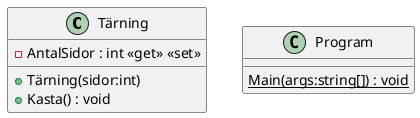 @startuml
class Tärning {
    - AntalSidor : int <<get>> <<set>>
    + Tärning(sidor:int)
    + Kasta() : void
}
class Program {
    {static} Main(args:string[]) : void
}
@enduml

